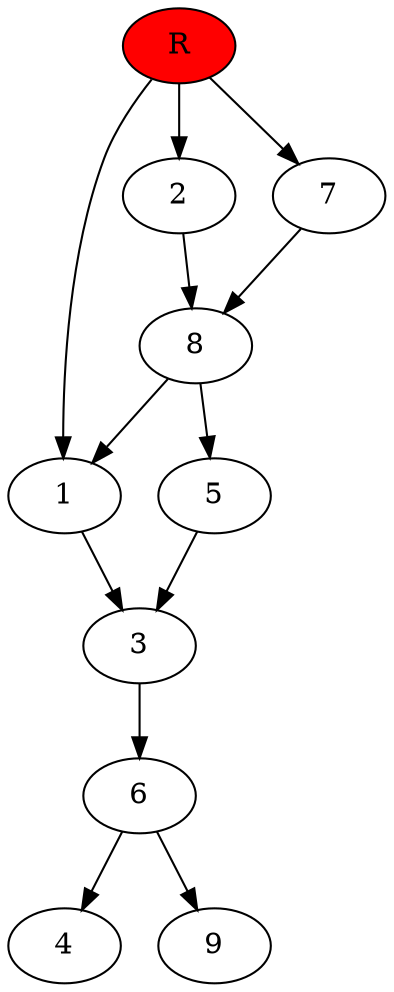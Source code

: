 digraph prb11 {
	1
	2
	3
	4
	5
	6
	7
	8
	R [fillcolor="#ff0000" style=filled]
	1 -> 3
	2 -> 8
	3 -> 6
	5 -> 3
	6 -> 4
	6 -> 9
	7 -> 8
	8 -> 1
	8 -> 5
	R -> 1
	R -> 2
	R -> 7
}
